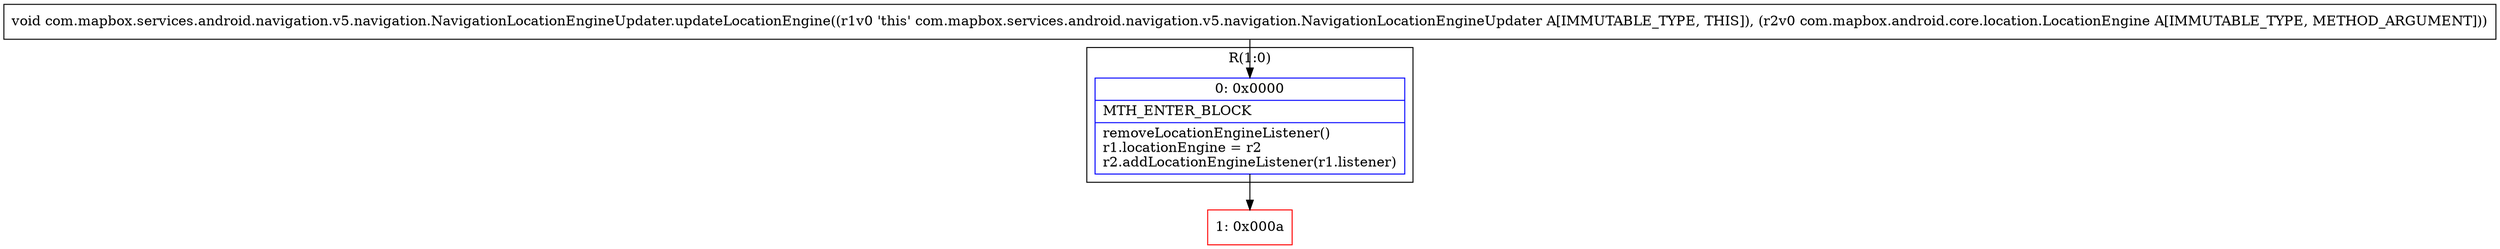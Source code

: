 digraph "CFG forcom.mapbox.services.android.navigation.v5.navigation.NavigationLocationEngineUpdater.updateLocationEngine(Lcom\/mapbox\/android\/core\/location\/LocationEngine;)V" {
subgraph cluster_Region_798328738 {
label = "R(1:0)";
node [shape=record,color=blue];
Node_0 [shape=record,label="{0\:\ 0x0000|MTH_ENTER_BLOCK\l|removeLocationEngineListener()\lr1.locationEngine = r2\lr2.addLocationEngineListener(r1.listener)\l}"];
}
Node_1 [shape=record,color=red,label="{1\:\ 0x000a}"];
MethodNode[shape=record,label="{void com.mapbox.services.android.navigation.v5.navigation.NavigationLocationEngineUpdater.updateLocationEngine((r1v0 'this' com.mapbox.services.android.navigation.v5.navigation.NavigationLocationEngineUpdater A[IMMUTABLE_TYPE, THIS]), (r2v0 com.mapbox.android.core.location.LocationEngine A[IMMUTABLE_TYPE, METHOD_ARGUMENT])) }"];
MethodNode -> Node_0;
Node_0 -> Node_1;
}

